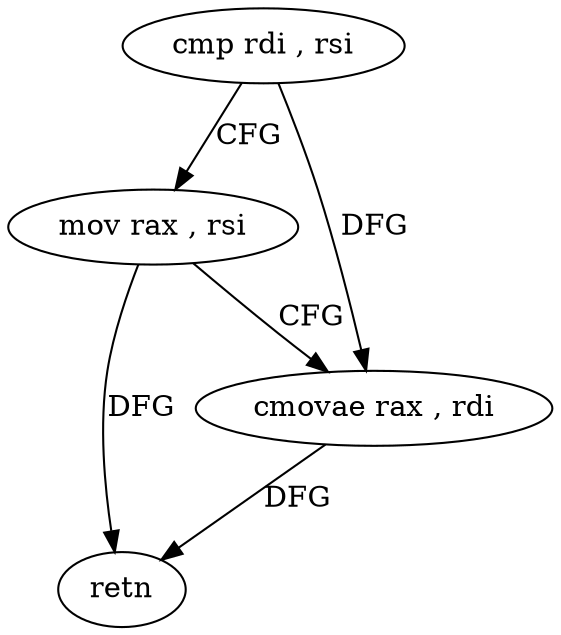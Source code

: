 digraph "func" {
"284402" [label = "cmp rdi , rsi" ]
"284405" [label = "mov rax , rsi" ]
"284408" [label = "cmovae rax , rdi" ]
"284412" [label = "retn" ]
"284402" -> "284405" [ label = "CFG" ]
"284402" -> "284408" [ label = "DFG" ]
"284405" -> "284408" [ label = "CFG" ]
"284405" -> "284412" [ label = "DFG" ]
"284408" -> "284412" [ label = "DFG" ]
}
